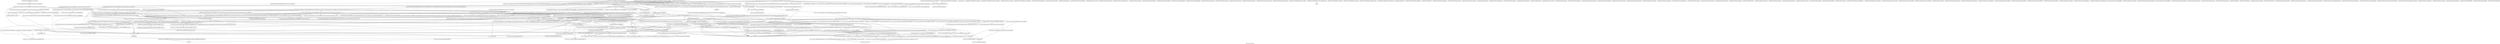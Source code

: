digraph "Call graph: fix_bond_history.ll" {
	label="Call graph: fix_bond_history.ll";

	Node0x558cbd2ff980 [shape=record,label="{_ZNSaIcED1Ev}"];
	Node0x558cbd30f270 [shape=record,label="{_ZN9LAMMPS_NS14FixBondHistoryC2EPNS_6LAMMPSEiPPc}"];
	Node0x558cbd30f270 -> Node0x558cbd32a610;
	Node0x558cbd30f270 -> Node0x558cbd317be0;
	Node0x558cbd30f270 -> Node0x558cbd3155c0;
	Node0x558cbd30f270 -> Node0x558cbd2a9820;
	Node0x558cbd30f270 -> Node0x558cbd3c2b30;
	Node0x558cbd30f270 -> Node0x558cbd3db710;
	Node0x558cbd30f270 -> Node0x558cbd37b140;
	Node0x558cbd30f270 -> Node0x558cbd2c98c0;
	Node0x558cbd30f270 -> Node0x558cbd2ff980;
	Node0x558cbd30f270 -> Node0x558cbd3dca30;
	Node0x558cbd30f270 -> Node0x558cbd2f5050;
	Node0x558cbd37b140 [shape=record,label="{_ZN9LAMMPS_NS5Error3allERKNSt7__cxx1112basic_stringIcSt11char_traitsIcESaIcEEEiS8_}"];
	Node0x558cbd3155c0 [shape=record,label="{_ZNSaIcEC1Ev}"];
	Node0x558cbd32a610 [shape=record,label="{_ZN9LAMMPS_NS3FixC2EPNS_6LAMMPSEiPPc}"];
	Node0x558cbd317be0 [shape=record,label="{_ZNSt3mapISt4pairIiiESt6vectorIdSaIdEESt4lessIS1_ESaIS0_IKS1_S4_EEEC2Ev}"];
	Node0x558cbd317be0 -> Node0x558cbd394650;
	Node0x558cbd2a9820 [shape=record,label="{_ZNSt7__cxx1112basic_stringIcSt11char_traitsIcESaIcEEC2IS3_EEPKcRKS3_}"];
	Node0x558cbd2a9820 -> Node0x558cbd29b050;
	Node0x558cbd2a9820 -> Node0x558cbd299090;
	Node0x558cbd2a9820 -> Node0x558cbd298040;
	Node0x558cbd2a9820 -> Node0x558cbd298540;
	Node0x558cbd2a9820 -> Node0x558cbd298bd0;
	Node0x558cbd296440 [shape=record,label="{__gxx_personality_v0}"];
	Node0x558cbd2c98c0 [shape=record,label="{_ZNSt7__cxx1112basic_stringIcSt11char_traitsIcESaIcEED1Ev}"];
	Node0x558cbd2f5050 [shape=record,label="{_ZN9LAMMPS_NS5utils8inumericEPKciS2_bPNS_6LAMMPSE}"];
	Node0x558cbd3dca30 [shape=record,label="{_ZN9LAMMPS_NS14FixBondHistory8allocateEv}"];
	Node0x558cbd3dca30 -> Node0x558cbd295cf0;
	Node0x558cbd3db710 [shape=record,label="{_ZNSt3mapISt4pairIiiESt6vectorIdSaIdEESt4lessIS1_ESaIS0_IKS1_S4_EEED2Ev}"];
	Node0x558cbd3db710 -> Node0x558cbd2960a0;
	Node0x558cbd3c2b30 [shape=record,label="{_ZN9LAMMPS_NS3FixD2Ev}"];
	Node0x558cbd297ae0 [shape=record,label="{_ZN9LAMMPS_NS14FixBondHistoryD2Ev}"];
	Node0x558cbd297ae0 -> Node0x558cbd3155c0;
	Node0x558cbd297ae0 -> Node0x558cbd2a9820;
	Node0x558cbd297ae0 -> Node0x558cbd2a7e30;
	Node0x558cbd297ae0 -> Node0x558cbd2c98c0;
	Node0x558cbd297ae0 -> Node0x558cbd2ff980;
	Node0x558cbd297ae0 -> Node0x558cbd2f9080;
	Node0x558cbd297ae0 -> Node0x558cbd2ee500;
	Node0x558cbd297ae0 -> Node0x558cbd2f5430;
	Node0x558cbd297ae0 -> Node0x558cbd3db710;
	Node0x558cbd297ae0 -> Node0x558cbd3c2b30;
	Node0x558cbd2bce70 [shape=record,label="{_ZN9LAMMPS_NS14FixBondHistory14get_atom_valueEiii}"];
	Node0x558cbd2bce70 -> Node0x558cbd3155c0;
	Node0x558cbd2bce70 -> Node0x558cbd2a9820;
	Node0x558cbd2bce70 -> Node0x558cbd2ff980;
	Node0x558cbd2bce70 -> Node0x558cbd2c98c0;
	Node0x558cbd2bce70 -> Node0x558cbd37b140;
	Node0x558cbd2a7e30 [shape=record,label="{_ZN9LAMMPS_NS6Modify10delete_fixERKNSt7__cxx1112basic_stringIcSt11char_traitsIcESaIcEEE}"];
	Node0x558cbd2ee500 [shape=record,label="{__clang_call_terminate}"];
	Node0x558cbd2ee500 -> Node0x558cbd377db0;
	Node0x558cbd2ee500 -> Node0x558cbd34dde0;
	Node0x558cbd377db0 [shape=record,label="{__cxa_begin_catch}"];
	Node0x558cbd34dde0 [shape=record,label="{_ZSt9terminatev}"];
	Node0x558cbd2f9080 [shape=record,label="{_ZdaPv}"];
	Node0x558cbd2f5430 [shape=record,label="{_ZN9LAMMPS_NS6Memory7destroyIdEEvRPPT_}"];
	Node0x558cbd2f5430 -> Node0x558cbd2987e0;
	Node0x558cbd29b1f0 [shape=record,label="{_ZN9LAMMPS_NS14FixBondHistoryD0Ev}"];
	Node0x558cbd29b1f0 -> Node0x558cbd293ab0;
	Node0x558cbd293ab0 [shape=record,label="{_ZdlPv}"];
	Node0x558cbd298a50 [shape=record,label="{_ZN9LAMMPS_NS14FixBondHistory7setmaskEv}"];
	Node0x558cbd29b160 [shape=record,label="{_ZN9LAMMPS_NS14FixBondHistory16post_constructorEv}"];
	Node0x558cbd29b160 -> Node0x558cbd3155c0;
	Node0x558cbd29b160 -> Node0x558cbd2a9820;
	Node0x558cbd29b160 -> Node0x558cbd2b24e0;
	Node0x558cbd29b160 -> Node0x558cbd2b4130;
	Node0x558cbd29b160 -> Node0x558cbd2c98c0;
	Node0x558cbd29b160 -> Node0x558cbd2ff980;
	Node0x558cbd29b160 -> Node0x558cbd2bcd50;
	Node0x558cbd29b160 -> Node0x558cbd2bb130;
	Node0x558cbd29b160 -> Node0x558cbd2ba8a0;
	Node0x558cbd29b160 -> Node0x558cbd2bd7e0;
	Node0x558cbd29b160 -> Node0x558cbd2b8940;
	Node0x558cbd29b160 -> Node0x558cbd2b7f20;
	Node0x558cbd29b160 -> Node0x558cbd2b6d00;
	Node0x558cbd29b160 -> Node0x558cbd298040;
	Node0x558cbd2ba8a0 [shape=record,label="{_ZN3fmt6v9_lmp7vformatB5cxx11ENS0_17basic_string_viewIcEENS0_17basic_format_argsINS0_20basic_format_contextINS0_8appenderEcEEEE}"];
	Node0x558cbd2b4130 [shape=record,label="{_ZN9LAMMPS_NS5utils6strdupERKNSt7__cxx1112basic_stringIcSt11char_traitsIcESaIcEEE}"];
	Node0x558cbd2b24e0 [shape=record,label="{_ZStplIcSt11char_traitsIcESaIcEENSt7__cxx1112basic_stringIT_T0_T1_EEPKS5_OS8_}"];
	Node0x558cbd2b24e0 -> Node0x558cbd2b4e30;
	Node0x558cbd2b24e0 -> Node0x558cbd2bfe60;
	Node0x558cbd2bd7e0 [shape=record,label="{_ZStplIcSt11char_traitsIcESaIcEENSt7__cxx1112basic_stringIT_T0_T1_EEOS8_PKS5_}"];
	Node0x558cbd2bd7e0 -> Node0x558cbd2c0650;
	Node0x558cbd2bd7e0 -> Node0x558cbd2bfe60;
	Node0x558cbd2bb130 [shape=record,label="{_ZN9LAMMPS_NS6Modify7add_fixERKNSt7__cxx1112basic_stringIcSt11char_traitsIcESaIcEEEi}"];
	Node0x558cbd2bcd50 [shape=record,label="{_ZN9LAMMPS_NS4Atom11find_customEPKcRiS3_}"];
	Node0x558cbd2b7e30 [shape=record,label="{_ZN9LAMMPS_NS14FixBondHistory17update_atom_valueEiiid}"];
	Node0x558cbd2b7e30 -> Node0x558cbd3155c0;
	Node0x558cbd2b7e30 -> Node0x558cbd2a9820;
	Node0x558cbd2b7e30 -> Node0x558cbd2ff980;
	Node0x558cbd2b7e30 -> Node0x558cbd2c98c0;
	Node0x558cbd2b7e30 -> Node0x558cbd37b140;
	Node0x558cbd4108a0 [shape=record,label="{_ZN9LAMMPS_NS14FixBondHistory18setup_pre_exchangeEv}"];
	Node0x558cbd33f890 [shape=record,label="{_ZN9LAMMPS_NS3Fix11copy_arraysEiii}"];
	Node0x558cbd410920 [shape=record,label="{_ZN9LAMMPS_NS14FixBondHistory12pre_exchangeEv}"];
	Node0x558cbd295cf0 [shape=record,label="{_ZN9LAMMPS_NS6Memory6createIdEEPPT_RS4_iiPKc}"];
	Node0x558cbd295cf0 -> Node0x558cbd2c5280;
	Node0x558cbd2c68e0 [shape=record,label="{_ZN9LAMMPS_NS14FixBondHistory19setup_post_neighborEv}"];
	Node0x558cbd2c68e0 -> Node0x558cbd33fcd0;
	Node0x558cbd33fcd0 [shape=record,label="{_ZN9LAMMPS_NS6Memory4growIdEEPPT_RS4_iiPKc}"];
	Node0x558cbd33fcd0 -> Node0x558cbd295cf0;
	Node0x558cbd33fcd0 -> Node0x558cbd2c92f0;
	Node0x558cbd2c9b10 [shape=record,label="{_ZN9LAMMPS_NS14FixBondHistory13post_neighborEv}"];
	Node0x558cbd2c9b10 -> Node0x558cbd33fcd0;
	Node0x558cbd33a4d0 [shape=record,label="{_ZN9LAMMPS_NS3Fix15fused_integrateEi}"];
	Node0x558cbd33b910 [shape=record,label="{_ZN9LAMMPS_NS3Fix11end_of_stepEv}"];
	Node0x558cbd33d300 [shape=record,label="{_ZN9LAMMPS_NS3Fix8post_runEv}"];
	Node0x558cbd33db30 [shape=record,label="{_ZN9LAMMPS_NS3Fix18write_restart_fileEPKc}"];
	Node0x558cbd33e950 [shape=record,label="{_ZN9LAMMPS_NS3Fix11grow_arraysEi}"];
	Node0x558cbd3971a0 [shape=record,label="{_ZNSt16allocator_traitsISaISt13_Rb_tree_nodeISt4pairIKS1_IiiESt6vectorIdSaIdEEEEEE10deallocateERS9_PS8_m}"];
	Node0x558cbd3971a0 -> Node0x558cbd39c020;
	Node0x558cbd3407d0 [shape=record,label="{_ZN9LAMMPS_NS3Fix13update_arraysEii}"];
	Node0x558cbd3429e0 [shape=record,label="{_ZN9LAMMPS_NS3Fix12set_moleculeEiiiPdS1_S1_}"];
	Node0x558cbd344060 [shape=record,label="{_ZN9LAMMPS_NS3Fix11clear_bonusEv}"];
	Node0x558cbd344fe0 [shape=record,label="{_ZN9LAMMPS_NS3Fix11pack_borderEiPiPd}"];
	Node0x558cbd345cb0 [shape=record,label="{_ZN9LAMMPS_NS3Fix13unpack_borderEiiPd}"];
	Node0x558cbd3470b0 [shape=record,label="{_ZN9LAMMPS_NS3Fix13pack_exchangeEiPd}"];
	Node0x558cbd348250 [shape=record,label="{_ZN9LAMMPS_NS3Fix15unpack_exchangeEiPd}"];
	Node0x558cbd348fd0 [shape=record,label="{_ZN9LAMMPS_NS3Fix12pack_restartEiPd}"];
	Node0x558cbd34b140 [shape=record,label="{_ZN9LAMMPS_NS3Fix14unpack_restartEii}"];
	Node0x558cbd34b250 [shape=record,label="{_ZN9LAMMPS_NS3Fix12size_restartEi}"];
	Node0x558cbd34be00 [shape=record,label="{_ZN9LAMMPS_NS3Fix15maxsize_restartEv}"];
	Node0x558cbd34d5d0 [shape=record,label="{_ZN9LAMMPS_NS3Fix21setup_pre_force_respaEii}"];
	Node0x558cbd34dd40 [shape=record,label="{_ZN9LAMMPS_NS3Fix23initial_integrate_respaEiii}"];
	Node0x558cbd2ca0a0 [shape=record,label="{_ZN9LAMMPS_NS14FixBondHistory12memory_usageEv}"];
	Node0x558cbd2cae80 [shape=record,label="{_ZN9LAMMPS_NS14FixBondHistory13write_restartEP8_IO_FILE}"];
	Node0x558cbd2cae80 -> Node0x558cbd2cefb0;
	Node0x558cbd2cefb0 [shape=record,label="{fwrite}"];
	Node0x558cbd2ce910 [shape=record,label="{_ZN9LAMMPS_NS14FixBondHistory7restartEPc}"];
	Node0x558cbd2cf180 [shape=record,label="{_ZN9LAMMPS_NS14FixBondHistory10set_arraysEi}"];
	Node0x558cbd2cfd90 [shape=record,label="{_ZN9LAMMPS_NS14FixBondHistory14delete_historyEii}"];
	Node0x558cbd2d07b0 [shape=record,label="{_ZN9LAMMPS_NS14FixBondHistory13shift_historyEiii}"];
	Node0x558cbd2d3780 [shape=record,label="{_ZN9LAMMPS_NS14FixBondHistory13cache_historyEii}"];
	Node0x558cbd2d3780 -> Node0x558cbd2d57e0;
	Node0x558cbd2d3780 -> Node0x558cbd2d9fe0;
	Node0x558cbd2d3780 -> Node0x558cbd2d8a20;
	Node0x558cbd2d3780 -> Node0x558cbd2dac00;
	Node0x558cbd2d3780 -> Node0x558cbd2db7d0;
	Node0x558cbd2d3780 -> Node0x558cbd2dbcc0;
	Node0x558cbd2d3780 -> Node0x558cbd2dd8e0;
	Node0x558cbd2d57e0 [shape=record,label="{_ZSt9make_pairIRiS0_ESt4pairINSt17__decay_and_stripIT_E6__typeENS2_IT0_E6__typeEEOS3_OS6_}"];
	Node0x558cbd2d57e0 -> Node0x558cbd410c30;
	Node0x558cbd2d9fe0 [shape=record,label="{_ZNSt6vectorIdSaIdEEC2Ev}"];
	Node0x558cbd2d9fe0 -> Node0x558cbd410cb0;
	Node0x558cbd2d8a20 [shape=record,label="{_ZNSt6vectorIdSaIdEE9push_backERKd}"];
	Node0x558cbd2d8a20 -> Node0x558cbd410d60;
	Node0x558cbd2d8a20 -> Node0x558cbd2ddff0;
	Node0x558cbd2d8a20 -> Node0x558cbd2de9b0;
	Node0x558cbd2db7d0 [shape=record,label="{_ZNSt3mapISt4pairIiiESt6vectorIdSaIdEESt4lessIS1_ESaIS0_IKS1_S4_EEE6insertIS0_IS1_S4_EEENSt9enable_ifIXsr16is_constructibleIS8_T_EE5valueES0_ISt17_Rb_tree_iteratorIS8_EbEE4typeEOSE_}"];
	Node0x558cbd2db7d0 -> Node0x558cbd2e4660;
	Node0x558cbd2dac00 [shape=record,label="{_ZSt9make_pairIRSt4pairIiiERSt6vectorIdSaIdEEES0_INSt17__decay_and_stripIT_E6__typeENS7_IT0_E6__typeEEOS8_OSB_}"];
	Node0x558cbd2dac00 -> Node0x558cbd2e7810;
	Node0x558cbd2dbcc0 [shape=record,label="{_ZNSt4pairIS_IiiESt6vectorIdSaIdEEED2Ev}"];
	Node0x558cbd2dbcc0 -> Node0x558cbd2dd8e0;
	Node0x558cbd2dd8e0 [shape=record,label="{_ZNSt6vectorIdSaIdEED2Ev}"];
	Node0x558cbd2dd8e0 -> Node0x558cbd2f5d20;
	Node0x558cbd2dd8e0 -> Node0x558cbd2f96a0;
	Node0x558cbd2dd8e0 -> Node0x558cbd33e680;
	Node0x558cbd2dd8e0 -> Node0x558cbd2ee500;
	Node0x558cbd2fba90 [shape=record,label="{_ZN9LAMMPS_NS14FixBondHistory11check_cacheEii}"];
	Node0x558cbd2fba90 -> Node0x558cbd2d57e0;
	Node0x558cbd2fba90 -> Node0x558cbd2d9fe0;
	Node0x558cbd2fba90 -> Node0x558cbd3296a0;
	Node0x558cbd2fba90 -> Node0x558cbd3033f0;
	Node0x558cbd2fba90 -> Node0x558cbd305090;
	Node0x558cbd2fba90 -> Node0x558cbd3064b0;
	Node0x558cbd2fba90 -> Node0x558cbd307350;
	Node0x558cbd2fba90 -> Node0x558cbd3083e0;
	Node0x558cbd2fba90 -> Node0x558cbd2dd8e0;
	Node0x558cbd3296a0 [shape=record,label="{_ZNSt3mapISt4pairIiiESt6vectorIdSaIdEESt4lessIS1_ESaIS0_IKS1_S4_EEE4findERS7_}"];
	Node0x558cbd3296a0 -> Node0x558cbd410390;
	Node0x558cbd305090 [shape=record,label="{_ZStneRKSt17_Rb_tree_iteratorISt4pairIKS0_IiiESt6vectorIdSaIdEEEES9_}"];
	Node0x558cbd3033f0 [shape=record,label="{_ZNSt3mapISt4pairIiiESt6vectorIdSaIdEESt4lessIS1_ESaIS0_IKS1_S4_EEE3endEv}"];
	Node0x558cbd3033f0 -> Node0x558cbd410410;
	Node0x558cbd3064b0 [shape=record,label="{_ZNKSt17_Rb_tree_iteratorISt4pairIKS0_IiiESt6vectorIdSaIdEEEEptEv}"];
	Node0x558cbd3064b0 -> Node0x558cbd4104c0;
	Node0x558cbd307350 [shape=record,label="{_ZNSt6vectorIdSaIdEEaSERKS1_}"];
	Node0x558cbd307350 -> Node0x558cbd308b70;
	Node0x558cbd307350 -> Node0x558cbd30a590;
	Node0x558cbd307350 -> Node0x558cbd30df00;
	Node0x558cbd307350 -> Node0x558cbd310400;
	Node0x558cbd307350 -> Node0x558cbd3114a0;
	Node0x558cbd307350 -> Node0x558cbd2f5d20;
	Node0x558cbd307350 -> Node0x558cbd2f96a0;
	Node0x558cbd307350 -> Node0x558cbd3118b0;
	Node0x558cbd307350 -> Node0x558cbd328790;
	Node0x558cbd307350 -> Node0x558cbd322b30;
	Node0x558cbd307350 -> Node0x558cbd320f10;
	Node0x558cbd307350 -> Node0x558cbd3157a0;
	Node0x558cbd307350 -> Node0x558cbd31b210;
	Node0x558cbd307350 -> Node0x558cbd2ddff0;
	Node0x558cbd3083e0 [shape=record,label="{_ZNSt6vectorIdSaIdEEixEm}"];
	Node0x558cbd3243d0 [shape=record,label="{_ZN9LAMMPS_NS14FixBondHistory11clear_cacheEv}"];
	Node0x558cbd3243d0 -> Node0x558cbd3249a0;
	Node0x558cbd3249a0 [shape=record,label="{_ZNSt3mapISt4pairIiiESt6vectorIdSaIdEESt4lessIS1_ESaIS0_IKS1_S4_EEE5clearEv}"];
	Node0x558cbd3249a0 -> Node0x558cbd325e20;
	Node0x558cbd328f20 [shape=record,label="{_ZN9LAMMPS_NS3Fix4initEv}"];
	Node0x558cbd32a7f0 [shape=record,label="{_ZN9LAMMPS_NS3Fix9init_listEiPNS_9NeighListE}"];
	Node0x558cbd32ade0 [shape=record,label="{_ZN9LAMMPS_NS3Fix5setupEi}"];
	Node0x558cbd32b280 [shape=record,label="{_ZN9LAMMPS_NS3Fix18setup_pre_neighborEv}"];
	Node0x558cbd330720 [shape=record,label="{_ZN9LAMMPS_NS3Fix15setup_pre_forceEi}"];
	Node0x558cbd331980 [shape=record,label="{_ZN9LAMMPS_NS3Fix17setup_pre_reverseEii}"];
	Node0x558cbd3323d0 [shape=record,label="{_ZN9LAMMPS_NS3Fix9min_setupEi}"];
	Node0x558cbd332bf0 [shape=record,label="{_ZN9LAMMPS_NS3Fix17initial_integrateEi}"];
	Node0x558cbd3348f0 [shape=record,label="{_ZN9LAMMPS_NS3Fix14post_integrateEv}"];
	Node0x558cbd336300 [shape=record,label="{_ZN9LAMMPS_NS3Fix12pre_neighborEv}"];
	Node0x558cbd3326b0 [shape=record,label="{_ZN9LAMMPS_NS3Fix9pre_forceEi}"];
	Node0x558cbd332b00 [shape=record,label="{_ZN9LAMMPS_NS3Fix11pre_reverseEii}"];
	Node0x558cbd3381b0 [shape=record,label="{_ZN9LAMMPS_NS3Fix10post_forceEi}"];
	Node0x558cbd339b80 [shape=record,label="{_ZN9LAMMPS_NS3Fix15final_integrateEv}"];
	Node0x558cbd3cc340 [shape=record,label="{_ZN9__gnu_cxxmiIPdSt6vectorIdSaIdEEEENS_17__normal_iteratorIT_T0_E15difference_typeERKS8_SB_}"];
	Node0x558cbd3cc340 -> Node0x558cbd411f90;
	Node0x558cbd3157a0 [shape=record,label="{_ZNSt6vectorIdSaIdEE5beginEv}"];
	Node0x558cbd3157a0 -> Node0x558cbd412320;
	Node0x558cbd412010 [shape=record,label="{_ZNSt6vectorIdSaIdEE11_S_relocateEPdS2_S2_RS0_}"];
	Node0x558cbd412010 -> Node0x558cbd412840;
	Node0x558cbd411f90 [shape=record,label="{_ZNK9__gnu_cxx17__normal_iteratorIPdSt6vectorIdSaIdEEE4baseEv}"];
	Node0x558cbd4123a0 [shape=record,label="{_ZNKSt6vectorIdSaIdEE8max_sizeEv}"];
	Node0x558cbd4123a0 -> Node0x558cbd3a2670;
	Node0x558cbd4123a0 -> Node0x558cbd412920;
	Node0x558cbd4124b0 [shape=record,label="{_ZSt20__throw_length_errorPKc}"];
	Node0x558cbd412530 [shape=record,label="{_ZSt3maxImERKT_S2_S2_}"];
	Node0x558cbd412920 [shape=record,label="{_ZNSt6vectorIdSaIdEE11_S_max_sizeERKS0_}"];
	Node0x558cbd412920 -> Node0x558cbd412a00;
	Node0x558cbd412920 -> Node0x558cbd412ab0;
	Node0x558cbd412920 -> Node0x558cbd2ee500;
	Node0x558cbd412a00 [shape=record,label="{_ZNSt16allocator_traitsISaIdEE8max_sizeERKS0_}"];
	Node0x558cbd412a00 -> Node0x558cbd413aa0;
	Node0x558cbd412ab0 [shape=record,label="{_ZSt3minImERKT_S2_S2_}"];
	Node0x558cbd412320 [shape=record,label="{_ZN9__gnu_cxx17__normal_iteratorIPdSt6vectorIdSaIdEEEC2ERKS1_}"];
	Node0x558cbd412840 [shape=record,label="{_ZNSt6vectorIdSaIdEE14_S_do_relocateEPdS2_S2_RS0_St17integral_constantIbLb1EE}"];
	Node0x558cbd412840 -> Node0x558cbd412b90;
	Node0x558cbd412b90 [shape=record,label="{_ZSt12__relocate_aIPdS0_SaIdEET0_T_S3_S2_RT1_}"];
	Node0x558cbd412b90 -> Node0x558cbd414250;
	Node0x558cbd412b90 -> Node0x558cbd3c6db0;
	Node0x558cbd3c6db0 [shape=record,label="{_ZSt14__relocate_a_1IddENSt9enable_ifIXsr3std24__is_bitwise_relocatableIT_EE5valueEPS1_E4typeES2_S2_S2_RSaIT0_E}"];
	Node0x558cbd3c6db0 -> Node0x558cbd414680;
	Node0x558cbd2e4660 [shape=record,label="{_ZNSt8_Rb_treeISt4pairIiiES0_IKS1_St6vectorIdSaIdEEESt10_Select1stIS6_ESt4lessIS1_ESaIS6_EE17_M_emplace_uniqueIJS0_IS1_S5_EEEES0_ISt17_Rb_tree_iteratorIS6_EbEDpOT_}"];
	Node0x558cbd2e4660 -> Node0x558cbd3c74f0;
	Node0x558cbd2e4660 -> Node0x558cbd3c77b0;
	Node0x558cbd2e4660 -> Node0x558cbd3c7db0;
	Node0x558cbd2e4660 -> Node0x558cbd4149b0;
	Node0x558cbd2e4660 -> Node0x558cbd414a30;
	Node0x558cbd2e4660 -> Node0x558cbd377db0;
	Node0x558cbd2e4660 -> Node0x558cbd393170;
	Node0x558cbd2e4660 -> Node0x558cbd411910;
	Node0x558cbd2e4660 -> Node0x558cbd2ee500;
	Node0x558cbd2e4660 -> Node0x558cbd414d40;
	Node0x558cbd2e4660 -> Node0x558cbd414dc0;
	Node0x558cbd2e4660 -> Node0x558cbd411990;
	Node0x558cbd3c77b0 [shape=record,label="{_ZNSt8_Rb_treeISt4pairIiiES0_IKS1_St6vectorIdSaIdEEESt10_Select1stIS6_ESt4lessIS1_ESaIS6_EE6_S_keyEPKSt13_Rb_tree_nodeIS6_E}"];
	Node0x558cbd3c77b0 -> Node0x558cbd415630;
	Node0x558cbd3c77b0 -> Node0x558cbd4156b0;
	Node0x558cbd3c7db0 [shape=record,label="{_ZNSt8_Rb_treeISt4pairIiiES0_IKS1_St6vectorIdSaIdEEESt10_Select1stIS6_ESt4lessIS1_ESaIS6_EE24_M_get_insert_unique_posERS2_}"];
	Node0x558cbd3c7db0 -> Node0x558cbd38f870;
	Node0x558cbd3c7db0 -> Node0x558cbd414f40;
	Node0x558cbd3c7db0 -> Node0x558cbd3c77b0;
	Node0x558cbd3c7db0 -> Node0x558cbd415020;
	Node0x558cbd3c7db0 -> Node0x558cbd3929d0;
	Node0x558cbd3c7db0 -> Node0x558cbd3925b0;
	Node0x558cbd3c7db0 -> Node0x558cbd414d40;
	Node0x558cbd3c7db0 -> Node0x558cbd4150a0;
	Node0x558cbd3c7db0 -> Node0x558cbd415120;
	Node0x558cbd3c7db0 -> Node0x558cbd415430;
	Node0x558cbd3c7db0 -> Node0x558cbd4154b0;
	Node0x558cbd3c7db0 -> Node0x558cbd415530;
	Node0x558cbd3c7db0 -> Node0x558cbd4155b0;
	Node0x558cbd34e530 [shape=record,label="{_ZN9LAMMPS_NS3Fix20post_integrate_respaEii}"];
	Node0x558cbd34fc30 [shape=record,label="{_ZN9LAMMPS_NS3Fix15pre_force_respaEiii}"];
	Node0x558cbd350a00 [shape=record,label="{_ZN9LAMMPS_NS3Fix16post_force_respaEiii}"];
	Node0x558cbd3512f0 [shape=record,label="{_ZN9LAMMPS_NS3Fix21final_integrate_respaEii}"];
	Node0x558cbd351650 [shape=record,label="{_ZN9LAMMPS_NS3Fix16min_pre_exchangeEv}"];
	Node0x558cbd351e40 [shape=record,label="{_ZN9LAMMPS_NS3Fix16min_pre_neighborEv}"];
	Node0x558cbd3530f0 [shape=record,label="{_ZN9LAMMPS_NS3Fix17min_post_neighborEv}"];
	Node0x558cbd354980 [shape=record,label="{_ZN9LAMMPS_NS3Fix13min_pre_forceEi}"];
	Node0x558cbd3c8d70 [shape=record,label="{_ZN9LAMMPS_NS3Fix15min_pre_reverseEii}"];
	Node0x558cbd355ba0 [shape=record,label="{_ZN9LAMMPS_NS3Fix14min_post_forceEi}"];
	Node0x558cbd3567b0 [shape=record,label="{_ZN9LAMMPS_NS3Fix10min_energyEPd}"];
	Node0x558cbd356ea0 [shape=record,label="{_ZN9LAMMPS_NS3Fix9min_storeEv}"];
	Node0x558cbd357500 [shape=record,label="{_ZN9LAMMPS_NS3Fix14min_clearstoreEv}"];
	Node0x558cbd357c10 [shape=record,label="{_ZN9LAMMPS_NS3Fix13min_pushstoreEv}"];
	Node0x558cbd3597f0 [shape=record,label="{_ZN9LAMMPS_NS3Fix12min_popstoreEv}"];
	Node0x558cbd35b050 [shape=record,label="{_ZN9LAMMPS_NS3Fix13min_reset_refEv}"];
	Node0x558cbd35bd20 [shape=record,label="{_ZN9LAMMPS_NS3Fix8min_stepEdPd}"];
	Node0x558cbd35e010 [shape=record,label="{_ZN9LAMMPS_NS3Fix9max_alphaEPd}"];
	Node0x558cbd35f6a0 [shape=record,label="{_ZN9LAMMPS_NS3Fix7min_dofEv}"];
	Node0x558cbd3606f0 [shape=record,label="{_ZN9LAMMPS_NS3Fix17pack_forward_commEiPiPdiS1_}"];
	Node0x558cbd361ce0 [shape=record,label="{_ZN9LAMMPS_NS3Fix19unpack_forward_commEiiPd}"];
	Node0x558cbd363550 [shape=record,label="{_ZN9LAMMPS_NS3Fix22pack_reverse_comm_sizeEii}"];
	Node0x558cbd364930 [shape=record,label="{_ZN9LAMMPS_NS3Fix17pack_reverse_commEiiPd}"];
	Node0x558cbd365ca0 [shape=record,label="{_ZN9LAMMPS_NS3Fix19unpack_reverse_commEiPiPd}"];
	Node0x558cbd366a90 [shape=record,label="{_ZN9LAMMPS_NS3Fix10reset_gridEv}"];
	Node0x558cbd367b60 [shape=record,label="{_ZN9LAMMPS_NS3Fix17pack_forward_gridEiPviPi}"];
	Node0x558cbd3689c0 [shape=record,label="{_ZN9LAMMPS_NS3Fix19unpack_forward_gridEiPviPi}"];
	Node0x558cbd369840 [shape=record,label="{_ZN9LAMMPS_NS3Fix17pack_reverse_gridEiPviPi}"];
	Node0x558cbd36a510 [shape=record,label="{_ZN9LAMMPS_NS3Fix19unpack_reverse_gridEiPviPi}"];
	Node0x558cbd36b490 [shape=record,label="{_ZN9LAMMPS_NS3Fix15pack_remap_gridEiPviPi}"];
	Node0x558cbd36c4d0 [shape=record,label="{_ZN9LAMMPS_NS3Fix17unpack_remap_gridEiPviPi}"];
	Node0x558cbd36d270 [shape=record,label="{_ZN9LAMMPS_NS3Fix16unpack_read_gridEiPc}"];
	Node0x558cbd2ae560 [shape=record,label="{_ZN9LAMMPS_NS3Fix15pack_write_gridEiPv}"];
	Node0x558cbd370110 [shape=record,label="{_ZN9LAMMPS_NS3Fix17unpack_write_gridEiPvPi}"];
	Node0x558cbd370f10 [shape=record,label="{_ZN9LAMMPS_NS3Fix16get_grid_by_nameERKNSt7__cxx1112basic_stringIcSt11char_traitsIcESaIcEEERi}"];
	Node0x558cbd3722f0 [shape=record,label="{_ZN9LAMMPS_NS3Fix17get_grid_by_indexEi}"];
	Node0x558cbd3728b0 [shape=record,label="{_ZN9LAMMPS_NS3Fix20get_griddata_by_nameEiRKNSt7__cxx1112basic_stringIcSt11char_traitsIcESaIcEEERi}"];
	Node0x558cbd380bf0 [shape=record,label="{_ZN9LAMMPS_NS3Fix21get_griddata_by_indexEi}"];
	Node0x558cbd376830 [shape=record,label="{_ZN9LAMMPS_NS3Fix14compute_scalarEv}"];
	Node0x558cbd376380 [shape=record,label="{_ZN9LAMMPS_NS3Fix14compute_vectorEi}"];
	Node0x558cbd37b050 [shape=record,label="{_ZN9LAMMPS_NS3Fix13compute_arrayEii}"];
	Node0x558cbd3775f0 [shape=record,label="{_ZN9LAMMPS_NS3Fix3dofEi}"];
	Node0x558cbd377b90 [shape=record,label="{_ZN9LAMMPS_NS3Fix6deformEi}"];
	Node0x558cbd37a7a0 [shape=record,label="{_ZN9LAMMPS_NS3Fix12reset_targetEd}"];
	Node0x558cbd37b760 [shape=record,label="{_ZN9LAMMPS_NS3Fix8reset_dtEv}"];
	Node0x558cbd37b4e0 [shape=record,label="{_ZN9LAMMPS_NS3Fix16read_data_headerEPc}"];
	Node0x558cbd37bdd0 [shape=record,label="{_ZN9LAMMPS_NS3Fix17read_data_sectionEPciS1_i}"];
	Node0x558cbd37c430 [shape=record,label="{_ZN9LAMMPS_NS3Fix20read_data_skip_linesEPc}"];
	Node0x558cbd338780 [shape=record,label="{_ZN9LAMMPS_NS3Fix17write_data_headerEP8_IO_FILEi}"];
	Node0x558cbd37db80 [shape=record,label="{_ZN9LAMMPS_NS3Fix23write_data_section_sizeEiRiS1_}"];
	Node0x558cbd37e9b0 [shape=record,label="{_ZN9LAMMPS_NS3Fix23write_data_section_packEiPPd}"];
	Node0x558cbd380e60 [shape=record,label="{_ZN9LAMMPS_NS3Fix26write_data_section_keywordEiP8_IO_FILE}"];
	Node0x558cbd3816a0 [shape=record,label="{_ZN9LAMMPS_NS3Fix18write_data_sectionEiP8_IO_FILEiPPdi}"];
	Node0x558cbd3835c0 [shape=record,label="{_ZN9LAMMPS_NS3Fix13zero_momentumEv}"];
	Node0x558cbd3844b0 [shape=record,label="{_ZN9LAMMPS_NS3Fix13zero_rotationEv}"];
	Node0x558cbd385690 [shape=record,label="{_ZN9LAMMPS_NS3Fix15rebuild_specialEv}"];
	Node0x558cbd3872a0 [shape=record,label="{_ZN9LAMMPS_NS3Fix5imageERPiRPPd}"];
	Node0x558cbd387c10 [shape=record,label="{_ZN9LAMMPS_NS3Fix12modify_paramEiPPc}"];
	Node0x558cbd388290 [shape=record,label="{_ZN9LAMMPS_NS3Fix7extractEPKcRi}"];
	Node0x558cbd394650 [shape=record,label="{_ZNSt8_Rb_treeISt4pairIiiES0_IKS1_St6vectorIdSaIdEEESt10_Select1stIS6_ESt4lessIS1_ESaIS6_EEC2Ev}"];
	Node0x558cbd394650 -> Node0x558cbd3886f0;
	Node0x558cbd3886f0 [shape=record,label="{_ZNSt8_Rb_treeISt4pairIiiES0_IKS1_St6vectorIdSaIdEEESt10_Select1stIS6_ESt4lessIS1_ESaIS6_EE13_Rb_tree_implISA_Lb1EEC2Ev}"];
	Node0x558cbd3886f0 -> Node0x558cbd3890e0;
	Node0x558cbd3886f0 -> Node0x558cbd38a5e0;
	Node0x558cbd3886f0 -> Node0x558cbd38c3e0;
	Node0x558cbd3890e0 [shape=record,label="{_ZNSaISt13_Rb_tree_nodeISt4pairIKS0_IiiESt6vectorIdSaIdEEEEEC2Ev}"];
	Node0x558cbd3890e0 -> Node0x558cbd38ce00;
	Node0x558cbd38a5e0 [shape=record,label="{_ZNSt20_Rb_tree_key_compareISt4lessISt4pairIiiEEEC2Ev}"];
	Node0x558cbd38c3e0 [shape=record,label="{_ZNSt15_Rb_tree_headerC2Ev}"];
	Node0x558cbd38c3e0 -> Node0x558cbd38d830;
	Node0x558cbd38c3e0 -> Node0x558cbd2ee500;
	Node0x558cbd38ce00 [shape=record,label="{_ZN9__gnu_cxx13new_allocatorISt13_Rb_tree_nodeISt4pairIKS2_IiiESt6vectorIdSaIdEEEEEC2Ev}"];
	Node0x558cbd38d830 [shape=record,label="{_ZNSt15_Rb_tree_header8_M_resetEv}"];
	Node0x558cbd2960a0 [shape=record,label="{_ZNSt8_Rb_treeISt4pairIiiES0_IKS1_St6vectorIdSaIdEEESt10_Select1stIS6_ESt4lessIS1_ESaIS6_EED2Ev}"];
	Node0x558cbd2960a0 -> Node0x558cbd38f870;
	Node0x558cbd2960a0 -> Node0x558cbd38f1f0;
	Node0x558cbd2960a0 -> Node0x558cbd38fef0;
	Node0x558cbd2960a0 -> Node0x558cbd2ee500;
	Node0x558cbd38f1f0 [shape=record,label="{_ZNSt8_Rb_treeISt4pairIiiES0_IKS1_St6vectorIdSaIdEEESt10_Select1stIS6_ESt4lessIS1_ESaIS6_EE8_M_eraseEPSt13_Rb_tree_nodeIS6_E}"];
	Node0x558cbd38f1f0 -> Node0x558cbd3925b0;
	Node0x558cbd38f1f0 -> Node0x558cbd38f1f0;
	Node0x558cbd38f1f0 -> Node0x558cbd3929d0;
	Node0x558cbd38f1f0 -> Node0x558cbd393170;
	Node0x558cbd3925b0 [shape=record,label="{_ZNSt8_Rb_treeISt4pairIiiES0_IKS1_St6vectorIdSaIdEEESt10_Select1stIS6_ESt4lessIS1_ESaIS6_EE8_S_rightEPSt18_Rb_tree_node_base}"];
	Node0x558cbd3929d0 [shape=record,label="{_ZNSt8_Rb_treeISt4pairIiiES0_IKS1_St6vectorIdSaIdEEESt10_Select1stIS6_ESt4lessIS1_ESaIS6_EE7_S_leftEPSt18_Rb_tree_node_base}"];
	Node0x558cbd393170 [shape=record,label="{_ZNSt8_Rb_treeISt4pairIiiES0_IKS1_St6vectorIdSaIdEEESt10_Select1stIS6_ESt4lessIS1_ESaIS6_EE12_M_drop_nodeEPSt13_Rb_tree_nodeIS6_E}"];
	Node0x558cbd393170 -> Node0x558cbd394150;
	Node0x558cbd393170 -> Node0x558cbd394a30;
	Node0x558cbd38f870 [shape=record,label="{_ZNSt8_Rb_treeISt4pairIiiES0_IKS1_St6vectorIdSaIdEEESt10_Select1stIS6_ESt4lessIS1_ESaIS6_EE8_M_beginEv}"];
	Node0x558cbd38fef0 [shape=record,label="{_ZNSt8_Rb_treeISt4pairIiiES0_IKS1_St6vectorIdSaIdEEESt10_Select1stIS6_ESt4lessIS1_ESaIS6_EE13_Rb_tree_implISA_Lb1EED2Ev}"];
	Node0x558cbd38fef0 -> Node0x558cbd393a00;
	Node0x558cbd394150 [shape=record,label="{_ZNSt8_Rb_treeISt4pairIiiES0_IKS1_St6vectorIdSaIdEEESt10_Select1stIS6_ESt4lessIS1_ESaIS6_EE15_M_destroy_nodeEPSt13_Rb_tree_nodeIS6_E}"];
	Node0x558cbd394150 -> Node0x558cbd395090;
	Node0x558cbd394150 -> Node0x558cbd4104c0;
	Node0x558cbd394150 -> Node0x558cbd396780;
	Node0x558cbd394150 -> Node0x558cbd2ee500;
	Node0x558cbd394a30 [shape=record,label="{_ZNSt8_Rb_treeISt4pairIiiES0_IKS1_St6vectorIdSaIdEEESt10_Select1stIS6_ESt4lessIS1_ESaIS6_EE11_M_put_nodeEPSt13_Rb_tree_nodeIS6_E}"];
	Node0x558cbd394a30 -> Node0x558cbd395090;
	Node0x558cbd394a30 -> Node0x558cbd3971a0;
	Node0x558cbd394a30 -> Node0x558cbd2ee500;
	Node0x558cbd396780 [shape=record,label="{_ZNSt16allocator_traitsISaISt13_Rb_tree_nodeISt4pairIKS1_IiiESt6vectorIdSaIdEEEEEE7destroyIS7_EEvRS9_PT_}"];
	Node0x558cbd396780 -> Node0x558cbd397f50;
	Node0x558cbd395090 [shape=record,label="{_ZNSt8_Rb_treeISt4pairIiiES0_IKS1_St6vectorIdSaIdEEESt10_Select1stIS6_ESt4lessIS1_ESaIS6_EE21_M_get_Node_allocatorEv}"];
	Node0x558cbd4104c0 [shape=record,label="{_ZNSt13_Rb_tree_nodeISt4pairIKS0_IiiESt6vectorIdSaIdEEEE9_M_valptrEv}"];
	Node0x558cbd4104c0 -> Node0x558cbd398720;
	Node0x558cbd397f50 [shape=record,label="{_ZN9__gnu_cxx13new_allocatorISt13_Rb_tree_nodeISt4pairIKS2_IiiESt6vectorIdSaIdEEEEE7destroyIS8_EEvPT_}"];
	Node0x558cbd397f50 -> Node0x558cbd399fc0;
	Node0x558cbd399fc0 [shape=record,label="{_ZNSt4pairIKS_IiiESt6vectorIdSaIdEEED2Ev}"];
	Node0x558cbd399fc0 -> Node0x558cbd2dd8e0;
	Node0x558cbd398720 [shape=record,label="{_ZN9__gnu_cxx16__aligned_membufISt4pairIKS1_IiiESt6vectorIdSaIdEEEE6_M_ptrEv}"];
	Node0x558cbd398720 -> Node0x558cbd39b5f0;
	Node0x558cbd39b5f0 [shape=record,label="{_ZN9__gnu_cxx16__aligned_membufISt4pairIKS1_IiiESt6vectorIdSaIdEEEE7_M_addrEv}"];
	Node0x558cbd39c020 [shape=record,label="{_ZN9__gnu_cxx13new_allocatorISt13_Rb_tree_nodeISt4pairIKS2_IiiESt6vectorIdSaIdEEEEE10deallocateEPS9_m}"];
	Node0x558cbd39c020 -> Node0x558cbd293ab0;
	Node0x558cbd393a00 [shape=record,label="{_ZNSaISt13_Rb_tree_nodeISt4pairIKS0_IiiESt6vectorIdSaIdEEEEED2Ev}"];
	Node0x558cbd393a00 -> Node0x558cbd39d720;
	Node0x558cbd39d720 [shape=record,label="{_ZN9__gnu_cxx13new_allocatorISt13_Rb_tree_nodeISt4pairIKS2_IiiESt6vectorIdSaIdEEEEED2Ev}"];
	Node0x558cbd410c30 [shape=record,label="{_ZNSt4pairIiiEC2IRiS2_TnNSt9enable_ifIXaaclsr5_PCCPE22_MoveConstructiblePairIT_T0_EEclsr5_PCCPE30_ImplicitlyMoveConvertiblePairIS4_S5_EEEbE4typeELb1EEEOS4_OS5_}"];
	Node0x558cbd410cb0 [shape=record,label="{_ZNSt12_Vector_baseIdSaIdEEC2Ev}"];
	Node0x558cbd410cb0 -> Node0x558cbd39e5f0;
	Node0x558cbd39e5f0 [shape=record,label="{_ZNSt12_Vector_baseIdSaIdEE12_Vector_implC2Ev}"];
	Node0x558cbd39e5f0 -> Node0x558cbd39f300;
	Node0x558cbd39e5f0 -> Node0x558cbd39fb50;
	Node0x558cbd39f300 [shape=record,label="{_ZNSaIdEC2Ev}"];
	Node0x558cbd39f300 -> Node0x558cbd3a0630;
	Node0x558cbd39fb50 [shape=record,label="{_ZNSt12_Vector_baseIdSaIdEE17_Vector_impl_dataC2Ev}"];
	Node0x558cbd3a0630 [shape=record,label="{_ZN9__gnu_cxx13new_allocatorIdEC2Ev}"];
	Node0x558cbd2e7810 [shape=record,label="{_ZNSt4pairIS_IiiESt6vectorIdSaIdEEEC2IRS0_RS3_TnNSt9enable_ifIXaaclsr5_PCCPE22_MoveConstructiblePairIT_T0_EEclsr5_PCCPE30_ImplicitlyMoveConvertiblePairIS9_SA_EEEbE4typeELb1EEEOS9_OSA_}"];
	Node0x558cbd2e7810 -> Node0x558cbd2b7f20;
	Node0x558cbd2e7810 -> Node0x558cbd3a1f60;
	Node0x558cbd2b7f20 [shape=record,label="{llvm.memcpy.p0.p0.i64}"];
	Node0x558cbd3a1f60 [shape=record,label="{_ZNSt6vectorIdSaIdEEC2ERKS1_}"];
	Node0x558cbd3a1f60 -> Node0x558cbd308b70;
	Node0x558cbd3a1f60 -> Node0x558cbd3a2670;
	Node0x558cbd3a1f60 -> Node0x558cbd3a39b0;
	Node0x558cbd3a1f60 -> Node0x558cbd3a3e70;
	Node0x558cbd3a1f60 -> Node0x558cbd390020;
	Node0x558cbd3a1f60 -> Node0x558cbd30df00;
	Node0x558cbd3a1f60 -> Node0x558cbd310400;
	Node0x558cbd3a1f60 -> Node0x558cbd2f5d20;
	Node0x558cbd3a1f60 -> Node0x558cbd3a5b20;
	Node0x558cbd3a1f60 -> Node0x558cbd33e680;
	Node0x558cbd308b70 [shape=record,label="{_ZNKSt6vectorIdSaIdEE4sizeEv}"];
	Node0x558cbd3a39b0 [shape=record,label="{_ZN9__gnu_cxx14__alloc_traitsISaIdEdE17_S_select_on_copyERKS1_}"];
	Node0x558cbd3a39b0 -> Node0x558cbd3a6c30;
	Node0x558cbd3a2670 [shape=record,label="{_ZNKSt12_Vector_baseIdSaIdEE19_M_get_Tp_allocatorEv}"];
	Node0x558cbd3a3e70 [shape=record,label="{_ZNSt12_Vector_baseIdSaIdEEC2EmRKS0_}"];
	Node0x558cbd3a3e70 -> Node0x558cbd2bf310;
	Node0x558cbd3a3e70 -> Node0x558cbd3a8810;
	Node0x558cbd3a3e70 -> Node0x558cbd3a8ad0;
	Node0x558cbd390020 [shape=record,label="{_ZNSaIdED2Ev}"];
	Node0x558cbd390020 -> Node0x558cbd3a9eb0;
	Node0x558cbd3a5b20 [shape=record,label="{_ZSt22__uninitialized_copy_aIN9__gnu_cxx17__normal_iteratorIPKdSt6vectorIdSaIdEEEEPddET0_T_SA_S9_RSaIT1_E}"];
	Node0x558cbd3a5b20 -> Node0x558cbd2b7f20;
	Node0x558cbd3a5b20 -> Node0x558cbd3ab510;
	Node0x558cbd30df00 [shape=record,label="{_ZNKSt6vectorIdSaIdEE5beginEv}"];
	Node0x558cbd30df00 -> Node0x558cbd4135a0;
	Node0x558cbd310400 [shape=record,label="{_ZNKSt6vectorIdSaIdEE3endEv}"];
	Node0x558cbd310400 -> Node0x558cbd4135a0;
	Node0x558cbd2f5d20 [shape=record,label="{_ZNSt12_Vector_baseIdSaIdEE19_M_get_Tp_allocatorEv}"];
	Node0x558cbd33e680 [shape=record,label="{_ZNSt12_Vector_baseIdSaIdEED2Ev}"];
	Node0x558cbd33e680 -> Node0x558cbd3118b0;
	Node0x558cbd33e680 -> Node0x558cbd3a8ad0;
	Node0x558cbd33e680 -> Node0x558cbd2ee500;
	Node0x558cbd3a6c30 [shape=record,label="{_ZNSt16allocator_traitsISaIdEE37select_on_container_copy_constructionERKS0_}"];
	Node0x558cbd3a6c30 -> Node0x558cbd413730;
	Node0x558cbd413730 [shape=record,label="{_ZNSaIdEC2ERKS_}"];
	Node0x558cbd413730 -> Node0x558cbd4137b0;
	Node0x558cbd4137b0 [shape=record,label="{_ZN9__gnu_cxx13new_allocatorIdEC2ERKS1_}"];
	Node0x558cbd2bf310 [shape=record,label="{_ZNSt12_Vector_baseIdSaIdEE12_Vector_implC2ERKS0_}"];
	Node0x558cbd2bf310 -> Node0x558cbd413730;
	Node0x558cbd2bf310 -> Node0x558cbd39fb50;
	Node0x558cbd3a8810 [shape=record,label="{_ZNSt12_Vector_baseIdSaIdEE17_M_create_storageEm}"];
	Node0x558cbd3a8810 -> Node0x558cbd413890;
	Node0x558cbd3a8ad0 [shape=record,label="{_ZNSt12_Vector_baseIdSaIdEE12_Vector_implD2Ev}"];
	Node0x558cbd3a8ad0 -> Node0x558cbd390020;
	Node0x558cbd413890 [shape=record,label="{_ZNSt12_Vector_baseIdSaIdEE11_M_allocateEm}"];
	Node0x558cbd413890 -> Node0x558cbd413940;
	Node0x558cbd413940 [shape=record,label="{_ZNSt16allocator_traitsISaIdEE8allocateERS0_m}"];
	Node0x558cbd413940 -> Node0x558cbd4139f0;
	Node0x558cbd4139f0 [shape=record,label="{_ZN9__gnu_cxx13new_allocatorIdE8allocateEmPKv}"];
	Node0x558cbd4139f0 -> Node0x558cbd413aa0;
	Node0x558cbd4139f0 -> Node0x558cbd413b50;
	Node0x558cbd4139f0 -> Node0x558cbd413c30;
	Node0x558cbd413aa0 [shape=record,label="{_ZNK9__gnu_cxx13new_allocatorIdE8max_sizeEv}"];
	Node0x558cbd413b50 [shape=record,label="{_ZSt17__throw_bad_allocv}"];
	Node0x558cbd413c30 [shape=record,label="{_Znwm}"];
	Node0x558cbd3a9eb0 [shape=record,label="{_ZN9__gnu_cxx13new_allocatorIdED2Ev}"];
	Node0x558cbd3ab510 [shape=record,label="{_ZSt18uninitialized_copyIN9__gnu_cxx17__normal_iteratorIPKdSt6vectorIdSaIdEEEEPdET0_T_SA_S9_}"];
	Node0x558cbd3ab510 -> Node0x558cbd2b7f20;
	Node0x558cbd3ab510 -> Node0x558cbd413dc0;
	Node0x558cbd413dc0 [shape=record,label="{_ZNSt20__uninitialized_copyILb1EE13__uninit_copyIN9__gnu_cxx17__normal_iteratorIPKdSt6vectorIdSaIdEEEEPdEET0_T_SC_SB_}"];
	Node0x558cbd413dc0 -> Node0x558cbd2b7f20;
	Node0x558cbd413dc0 -> Node0x558cbd413ef0;
	Node0x558cbd413ef0 [shape=record,label="{_ZSt4copyIN9__gnu_cxx17__normal_iteratorIPKdSt6vectorIdSaIdEEEEPdET0_T_SA_S9_}"];
	Node0x558cbd413ef0 -> Node0x558cbd2b7f20;
	Node0x558cbd413ef0 -> Node0x558cbd414020;
	Node0x558cbd413ef0 -> Node0x558cbd414150;
	Node0x558cbd414150 [shape=record,label="{_ZSt14__copy_move_a2ILb0EN9__gnu_cxx17__normal_iteratorIPKdSt6vectorIdSaIdEEEEPdET1_T0_SA_S9_}"];
	Node0x558cbd414150 -> Node0x558cbd2b7f20;
	Node0x558cbd414150 -> Node0x558cbd4141d0;
	Node0x558cbd414150 -> Node0x558cbd4144a0;
	Node0x558cbd414150 -> Node0x558cbd414420;
	Node0x558cbd414150 -> Node0x558cbd414250;
	Node0x558cbd414020 [shape=record,label="{_ZSt12__miter_baseIN9__gnu_cxx17__normal_iteratorIPKdSt6vectorIdSaIdEEEEET_S8_}"];
	Node0x558cbd414020 -> Node0x558cbd2b7f20;
	Node0x558cbd4144a0 [shape=record,label="{_ZSt12__niter_wrapIPdET_RKS1_S1_}"];
	Node0x558cbd414420 [shape=record,label="{_ZSt13__copy_move_aILb0EPKdPdET1_T0_S4_S3_}"];
	Node0x558cbd414420 -> Node0x558cbd414520;
	Node0x558cbd4141d0 [shape=record,label="{_ZSt12__niter_baseIPKdSt6vectorIdSaIdEEET_N9__gnu_cxx17__normal_iteratorIS5_T0_EE}"];
	Node0x558cbd4141d0 -> Node0x558cbd4145d0;
	Node0x558cbd414250 [shape=record,label="{_ZSt12__niter_baseIPdET_S1_}"];
	Node0x558cbd414520 [shape=record,label="{_ZNSt11__copy_moveILb0ELb1ESt26random_access_iterator_tagE8__copy_mIdEEPT_PKS3_S6_S4_}"];
	Node0x558cbd414520 -> Node0x558cbd414680;
	Node0x558cbd414680 [shape=record,label="{llvm.memmove.p0.p0.i64}"];
	Node0x558cbd4145d0 [shape=record,label="{_ZNK9__gnu_cxx17__normal_iteratorIPKdSt6vectorIdSaIdEEE4baseEv}"];
	Node0x558cbd4135a0 [shape=record,label="{_ZN9__gnu_cxx17__normal_iteratorIPKdSt6vectorIdSaIdEEEC2ERKS2_}"];
	Node0x558cbd3118b0 [shape=record,label="{_ZNSt12_Vector_baseIdSaIdEE13_M_deallocateEPdm}"];
	Node0x558cbd3118b0 -> Node0x558cbd414730;
	Node0x558cbd414730 [shape=record,label="{_ZNSt16allocator_traitsISaIdEE10deallocateERS0_Pdm}"];
	Node0x558cbd414730 -> Node0x558cbd4147e0;
	Node0x558cbd4147e0 [shape=record,label="{_ZN9__gnu_cxx13new_allocatorIdE10deallocateEPdm}"];
	Node0x558cbd4147e0 -> Node0x558cbd293ab0;
	Node0x558cbd2b4e30 [shape=record,label="{_ZNSt7__cxx1112basic_stringIcSt11char_traitsIcESaIcEE6insertEmPKc}"];
	Node0x558cbd2bfe60 [shape=record,label="{_ZNSt7__cxx1112basic_stringIcSt11char_traitsIcESaIcEEC1EOS4_}"];
	Node0x558cbd29b050 [shape=record,label="{_ZNSt7__cxx1112basic_stringIcSt11char_traitsIcESaIcEE13_M_local_dataEv}"];
	Node0x558cbd299090 [shape=record,label="{_ZNSt7__cxx1112basic_stringIcSt11char_traitsIcESaIcEE12_Alloc_hiderC1EPcRKS3_}"];
	Node0x558cbd298540 [shape=record,label="{_ZNSt7__cxx1112basic_stringIcSt11char_traitsIcESaIcEE12_M_constructIPKcEEvT_S8_}"];
	Node0x558cbd298540 -> Node0x558cbd3acf70;
	Node0x558cbd298040 [shape=record,label="{_ZNSt11char_traitsIcE6lengthEPKc}"];
	Node0x558cbd298040 -> Node0x558cbd3ae110;
	Node0x558cbd298040 -> Node0x558cbd3abab0;
	Node0x558cbd298bd0 [shape=record,label="{_ZNSt7__cxx1112basic_stringIcSt11char_traitsIcESaIcEE12_Alloc_hiderD2Ev}"];
	Node0x558cbd298bd0 -> Node0x558cbd3ace40;
	Node0x558cbd3acf70 [shape=record,label="{_ZNSt7__cxx1112basic_stringIcSt11char_traitsIcESaIcEE16_M_construct_auxIPKcEEvT_S8_St12__false_type}"];
	Node0x558cbd3acf70 -> Node0x558cbd3ada60;
	Node0x558cbd3ada60 [shape=record,label="{_ZNSt7__cxx1112basic_stringIcSt11char_traitsIcESaIcEE12_M_constructIPKcEEvT_S8_St20forward_iterator_tag}"];
	Node0x558cbd3ada60 -> Node0x558cbd3b2600;
	Node0x558cbd3ada60 -> Node0x558cbd3bb4d0;
	Node0x558cbd3ada60 -> Node0x558cbd3bb880;
	Node0x558cbd3ada60 -> Node0x558cbd3bddf0;
	Node0x558cbd3ada60 -> Node0x558cbd3be330;
	Node0x558cbd3ada60 -> Node0x558cbd411480;
	Node0x558cbd3ada60 -> Node0x558cbd411500;
	Node0x558cbd3ada60 -> Node0x558cbd411580;
	Node0x558cbd3ada60 -> Node0x558cbd377db0;
	Node0x558cbd3ada60 -> Node0x558cbd411890;
	Node0x558cbd3ada60 -> Node0x558cbd411910;
	Node0x558cbd3ada60 -> Node0x558cbd411990;
	Node0x558cbd3ada60 -> Node0x558cbd411a10;
	Node0x558cbd3ada60 -> Node0x558cbd2ee500;
	Node0x558cbd3b2600 [shape=record,label="{_ZN9__gnu_cxx17__is_null_pointerIKcEEbPT_}"];
	Node0x558cbd3bb4d0 [shape=record,label="{_ZSt19__throw_logic_errorPKc}"];
	Node0x558cbd3bb880 [shape=record,label="{_ZSt8distanceIPKcENSt15iterator_traitsIT_E15difference_typeES3_S3_}"];
	Node0x558cbd3bb880 -> Node0x558cbd411a90;
	Node0x558cbd3bb880 -> Node0x558cbd411b40;
	Node0x558cbd3be330 [shape=record,label="{_ZNSt7__cxx1112basic_stringIcSt11char_traitsIcESaIcEE7_M_dataEPc}"];
	Node0x558cbd3bddf0 [shape=record,label="{_ZNSt7__cxx1112basic_stringIcSt11char_traitsIcESaIcEE9_M_createERmm}"];
	Node0x558cbd411480 [shape=record,label="{_ZNSt7__cxx1112basic_stringIcSt11char_traitsIcESaIcEE11_M_capacityEm}"];
	Node0x558cbd411580 [shape=record,label="{_ZNSt7__cxx1112basic_stringIcSt11char_traitsIcESaIcEE13_S_copy_charsEPcPKcS7_}"];
	Node0x558cbd411500 [shape=record,label="{_ZNKSt7__cxx1112basic_stringIcSt11char_traitsIcESaIcEE7_M_dataEv}"];
	Node0x558cbd411890 [shape=record,label="{_ZNSt7__cxx1112basic_stringIcSt11char_traitsIcESaIcEE10_M_disposeEv}"];
	Node0x558cbd411910 [shape=record,label="{__cxa_rethrow}"];
	Node0x558cbd411990 [shape=record,label="{__cxa_end_catch}"];
	Node0x558cbd411a10 [shape=record,label="{_ZNSt7__cxx1112basic_stringIcSt11char_traitsIcESaIcEE13_M_set_lengthEm}"];
	Node0x558cbd411b40 [shape=record,label="{_ZSt10__distanceIPKcENSt15iterator_traitsIT_E15difference_typeES3_S3_St26random_access_iterator_tag}"];
	Node0x558cbd411a90 [shape=record,label="{_ZSt19__iterator_categoryIPKcENSt15iterator_traitsIT_E17iterator_categoryERKS3_}"];
	Node0x558cbd3ae110 [shape=record,label="{_ZN9__gnu_cxx11char_traitsIcE6lengthEPKc}"];
	Node0x558cbd3ae110 -> Node0x558cbd411da0;
	Node0x558cbd3abab0 [shape=record,label="{strlen}"];
	Node0x558cbd411da0 [shape=record,label="{_ZN9__gnu_cxx11char_traitsIcE2eqERKcS3_}"];
	Node0x558cbd3ace40 [shape=record,label="{_ZNSaIcED2Ev}"];
	Node0x558cbd2987e0 [shape=record,label="{_ZN9LAMMPS_NS6Memory5sfreeEPv}"];
	Node0x558cbd2c0650 [shape=record,label="{_ZNSt7__cxx1112basic_stringIcSt11char_traitsIcESaIcEE6appendEPKc}"];
	Node0x558cbd2b8940 [shape=record,label="{_ZN3fmt6v9_lmp16make_format_argsINS0_20basic_format_contextINS0_8appenderEcEEJRPcS6_S6_RiEEENS0_16format_arg_storeIT_JDpNSt9remove_cvINSt16remove_referenceIT0_E4typeEE4typeEEEEDpOSC_}"];
	Node0x558cbd2b8940 -> Node0x558cbd2b7f20;
	Node0x558cbd2c5280 [shape=record,label="{_ZN9LAMMPS_NS6Memory7smallocElPKc}"];
	Node0x558cbd2c92f0 [shape=record,label="{_ZN9LAMMPS_NS6Memory8sreallocEPvlPKc}"];
	Node0x558cbd2f96a0 [shape=record,label="{_ZSt8_DestroyIPddEvT_S1_RSaIT0_E}"];
	Node0x558cbd2f96a0 -> Node0x558cbd3c1710;
	Node0x558cbd3c1710 [shape=record,label="{_ZSt8_DestroyIPdEvT_S1_}"];
	Node0x558cbd3c1710 -> Node0x558cbd3c2450;
	Node0x558cbd3c2450 [shape=record,label="{_ZNSt12_Destroy_auxILb1EE9__destroyIPdEEvT_S3_}"];
	Node0x558cbd410d60 [shape=record,label="{_ZNSt16allocator_traitsISaIdEE9constructIdJRKdEEEvRS0_PT_DpOT0_}"];
	Node0x558cbd410d60 -> Node0x558cbd3c2ac0;
	Node0x558cbd2de9b0 [shape=record,label="{_ZNSt6vectorIdSaIdEE17_M_realloc_insertIJRKdEEEvN9__gnu_cxx17__normal_iteratorIPdS1_EEDpOT_}"];
	Node0x558cbd2de9b0 -> Node0x558cbd3c4310;
	Node0x558cbd2de9b0 -> Node0x558cbd3157a0;
	Node0x558cbd2de9b0 -> Node0x558cbd3cc340;
	Node0x558cbd2de9b0 -> Node0x558cbd413890;
	Node0x558cbd2de9b0 -> Node0x558cbd410d60;
	Node0x558cbd2de9b0 -> Node0x558cbd411f90;
	Node0x558cbd2de9b0 -> Node0x558cbd2f5d20;
	Node0x558cbd2de9b0 -> Node0x558cbd412010;
	Node0x558cbd2de9b0 -> Node0x558cbd3118b0;
	Node0x558cbd2ddff0 [shape=record,label="{_ZNSt6vectorIdSaIdEE3endEv}"];
	Node0x558cbd2ddff0 -> Node0x558cbd412320;
	Node0x558cbd3c2ac0 [shape=record,label="{_ZN9__gnu_cxx13new_allocatorIdE9constructIdJRKdEEEvPT_DpOT0_}"];
	Node0x558cbd3c4310 [shape=record,label="{_ZNKSt6vectorIdSaIdEE12_M_check_lenEmPKc}"];
	Node0x558cbd3c4310 -> Node0x558cbd4123a0;
	Node0x558cbd3c4310 -> Node0x558cbd308b70;
	Node0x558cbd3c4310 -> Node0x558cbd4124b0;
	Node0x558cbd3c4310 -> Node0x558cbd412530;
	Node0x558cbd3c74f0 [shape=record,label="{_ZNSt8_Rb_treeISt4pairIiiES0_IKS1_St6vectorIdSaIdEEESt10_Select1stIS6_ESt4lessIS1_ESaIS6_EE14_M_create_nodeIJS0_IS1_S5_EEEEPSt13_Rb_tree_nodeIS6_EDpOT_}"];
	Node0x558cbd3c74f0 -> Node0x558cbd414e40;
	Node0x558cbd3c74f0 -> Node0x558cbd414ec0;
	Node0x558cbd4149b0 [shape=record,label="{_ZNSt8_Rb_treeISt4pairIiiES0_IKS1_St6vectorIdSaIdEEESt10_Select1stIS6_ESt4lessIS1_ESaIS6_EE14_M_insert_nodeEPSt18_Rb_tree_node_baseSE_PSt13_Rb_tree_nodeIS6_E}"];
	Node0x558cbd4149b0 -> Node0x558cbd414f40;
	Node0x558cbd4149b0 -> Node0x558cbd3c77b0;
	Node0x558cbd4149b0 -> Node0x558cbd415530;
	Node0x558cbd4149b0 -> Node0x558cbd415020;
	Node0x558cbd4149b0 -> Node0x558cbd415790;
	Node0x558cbd4149b0 -> Node0x558cbd414d40;
	Node0x558cbd415530 [shape=record,label="{_ZNSt8_Rb_treeISt4pairIiiES0_IKS1_St6vectorIdSaIdEEESt10_Select1stIS6_ESt4lessIS1_ESaIS6_EE6_S_keyEPKSt18_Rb_tree_node_base}"];
	Node0x558cbd415530 -> Node0x558cbd3c77b0;
	Node0x558cbd4155b0 [shape=record,label="{_ZNSt4pairIPSt18_Rb_tree_node_baseS1_EC2IRS1_TnNSt9enable_ifIXclsr5_PCCPE13_MoveCopyPairILb1ET_S1_EEEbE4typeELb1EEEOS6_RKS1_}"];
	Node0x558cbd414a30 [shape=record,label="{_ZNSt4pairISt17_Rb_tree_iteratorIS_IKS_IiiESt6vectorIdSaIdEEEEbEC2IS7_bTnNSt9enable_ifIXaaclsr5_PCCPE22_MoveConstructiblePairIT_T0_EEclsr5_PCCPE30_ImplicitlyMoveConvertiblePairISB_SC_EEEbE4typeELb1EEEOSB_OSC_}"];
	Node0x558cbd414a30 -> Node0x558cbd2b7f20;
	Node0x558cbd414d40 [shape=record,label="{_ZNSt17_Rb_tree_iteratorISt4pairIKS0_IiiESt6vectorIdSaIdEEEEC2EPSt18_Rb_tree_node_base}"];
	Node0x558cbd414dc0 [shape=record,label="{llvm.trap}"];
	Node0x558cbd414e40 [shape=record,label="{_ZNSt8_Rb_treeISt4pairIiiES0_IKS1_St6vectorIdSaIdEEESt10_Select1stIS6_ESt4lessIS1_ESaIS6_EE11_M_get_nodeEv}"];
	Node0x558cbd414e40 -> Node0x558cbd395090;
	Node0x558cbd414e40 -> Node0x558cbd415870;
	Node0x558cbd414ec0 [shape=record,label="{_ZNSt8_Rb_treeISt4pairIiiES0_IKS1_St6vectorIdSaIdEEESt10_Select1stIS6_ESt4lessIS1_ESaIS6_EE17_M_construct_nodeIJS0_IS1_S5_EEEEvPSt13_Rb_tree_nodeIS6_EDpOT_}"];
	Node0x558cbd414ec0 -> Node0x558cbd395090;
	Node0x558cbd414ec0 -> Node0x558cbd4104c0;
	Node0x558cbd414ec0 -> Node0x558cbd415950;
	Node0x558cbd414ec0 -> Node0x558cbd377db0;
	Node0x558cbd414ec0 -> Node0x558cbd394a30;
	Node0x558cbd414ec0 -> Node0x558cbd411910;
	Node0x558cbd414ec0 -> Node0x558cbd411990;
	Node0x558cbd414ec0 -> Node0x558cbd2ee500;
	Node0x558cbd415950 [shape=record,label="{_ZNSt16allocator_traitsISaISt13_Rb_tree_nodeISt4pairIKS1_IiiESt6vectorIdSaIdEEEEEE9constructIS7_JS1_IS2_S6_EEEEvRS9_PT_DpOT0_}"];
	Node0x558cbd415950 -> Node0x558cbd415c50;
	Node0x558cbd415870 [shape=record,label="{_ZNSt16allocator_traitsISaISt13_Rb_tree_nodeISt4pairIKS1_IiiESt6vectorIdSaIdEEEEEE8allocateERS9_m}"];
	Node0x558cbd415870 -> Node0x558cbd415b20;
	Node0x558cbd415b20 [shape=record,label="{_ZN9__gnu_cxx13new_allocatorISt13_Rb_tree_nodeISt4pairIKS2_IiiESt6vectorIdSaIdEEEEE8allocateEmPKv}"];
	Node0x558cbd415b20 -> Node0x558cbd415ba0;
	Node0x558cbd415b20 -> Node0x558cbd413b50;
	Node0x558cbd415b20 -> Node0x558cbd413c30;
	Node0x558cbd415ba0 [shape=record,label="{_ZNK9__gnu_cxx13new_allocatorISt13_Rb_tree_nodeISt4pairIKS2_IiiESt6vectorIdSaIdEEEEE8max_sizeEv}"];
	Node0x558cbd415cd0 [shape=record,label="{_ZNSt4pairIKS_IiiESt6vectorIdSaIdEEEC2IS0_S4_TnNSt9enable_ifIXaaclsr6_PCCFPIT_T0_EE22_MoveConstructiblePairIS8_S9_EEclsr6_PCCFPIS8_S9_EE30_ImplicitlyMoveConvertiblePairIS8_S9_EEEbE4typeELb1EEEOS_IS8_S9_E}"];
	Node0x558cbd415cd0 -> Node0x558cbd2b7f20;
	Node0x558cbd415cd0 -> Node0x558cbd415db0;
	Node0x558cbd415c50 [shape=record,label="{_ZN9__gnu_cxx13new_allocatorISt13_Rb_tree_nodeISt4pairIKS2_IiiESt6vectorIdSaIdEEEEE9constructIS8_JS2_IS3_S7_EEEEvPT_DpOT0_}"];
	Node0x558cbd415c50 -> Node0x558cbd415cd0;
	Node0x558cbd415db0 [shape=record,label="{_ZNSt6vectorIdSaIdEEC2EOS1_}"];
	Node0x558cbd415db0 -> Node0x558cbd415e30;
	Node0x558cbd415e30 [shape=record,label="{_ZNSt12_Vector_baseIdSaIdEEC2EOS1_}"];
	Node0x558cbd415e30 -> Node0x558cbd415eb0;
	Node0x558cbd415eb0 [shape=record,label="{_ZNSt12_Vector_baseIdSaIdEE12_Vector_implC2EOS2_}"];
	Node0x558cbd415eb0 -> Node0x558cbd413730;
	Node0x558cbd415eb0 -> Node0x558cbd415f90;
	Node0x558cbd415f90 [shape=record,label="{_ZNSt12_Vector_baseIdSaIdEE17_Vector_impl_dataC2EOS2_}"];
	Node0x558cbd414f40 [shape=record,label="{_ZNSt8_Rb_treeISt4pairIiiES0_IKS1_St6vectorIdSaIdEEESt10_Select1stIS6_ESt4lessIS1_ESaIS6_EE6_M_endEv}"];
	Node0x558cbd415020 [shape=record,label="{_ZNKSt4lessISt4pairIiiEEclERKS1_S4_}"];
	Node0x558cbd415020 -> Node0x558cbd416070;
	Node0x558cbd415120 [shape=record,label="{_ZSteqRKSt17_Rb_tree_iteratorISt4pairIKS0_IiiESt6vectorIdSaIdEEEES9_}"];
	Node0x558cbd4150a0 [shape=record,label="{_ZNSt8_Rb_treeISt4pairIiiES0_IKS1_St6vectorIdSaIdEEESt10_Select1stIS6_ESt4lessIS1_ESaIS6_EE5beginEv}"];
	Node0x558cbd4150a0 -> Node0x558cbd414d40;
	Node0x558cbd415430 [shape=record,label="{_ZNSt4pairIPSt18_Rb_tree_node_baseS1_EC2IRPSt13_Rb_tree_nodeIS_IKS_IiiESt6vectorIdSaIdEEEERS1_TnNSt9enable_ifIXaaclsr5_PCCPE22_MoveConstructiblePairIT_T0_EEclsr5_PCCPE30_ImplicitlyMoveConvertiblePairISG_SH_EEEbE4typeELb1EEEOSG_OSH_}"];
	Node0x558cbd4154b0 [shape=record,label="{_ZNSt17_Rb_tree_iteratorISt4pairIKS0_IiiESt6vectorIdSaIdEEEEmmEv}"];
	Node0x558cbd4154b0 -> Node0x558cbd416120;
	Node0x558cbd416070 [shape=record,label="{_ZStltIiiEbRKSt4pairIT_T0_ES5_}"];
	Node0x558cbd416120 [shape=record,label="{_ZSt18_Rb_tree_decrementPSt18_Rb_tree_node_base}"];
	Node0x558cbd4156b0 [shape=record,label="{_ZNKSt10_Select1stISt4pairIKS0_IiiESt6vectorIdSaIdEEEEclERKS6_}"];
	Node0x558cbd415630 [shape=record,label="{_ZNKSt13_Rb_tree_nodeISt4pairIKS0_IiiESt6vectorIdSaIdEEEE9_M_valptrEv}"];
	Node0x558cbd415630 -> Node0x558cbd416230;
	Node0x558cbd416230 [shape=record,label="{_ZNK9__gnu_cxx16__aligned_membufISt4pairIKS1_IiiESt6vectorIdSaIdEEEE6_M_ptrEv}"];
	Node0x558cbd416230 -> Node0x558cbd4162e0;
	Node0x558cbd4162e0 [shape=record,label="{_ZNK9__gnu_cxx16__aligned_membufISt4pairIKS1_IiiESt6vectorIdSaIdEEEE7_M_addrEv}"];
	Node0x558cbd415790 [shape=record,label="{_ZSt29_Rb_tree_insert_and_rebalancebPSt18_Rb_tree_node_baseS0_RS_}"];
	Node0x558cbd410390 [shape=record,label="{_ZNSt8_Rb_treeISt4pairIiiES0_IKS1_St6vectorIdSaIdEEESt10_Select1stIS6_ESt4lessIS1_ESaIS6_EE4findERS2_}"];
	Node0x558cbd410390 -> Node0x558cbd38f870;
	Node0x558cbd410390 -> Node0x558cbd414f40;
	Node0x558cbd410390 -> Node0x558cbd416450;
	Node0x558cbd410390 -> Node0x558cbd410410;
	Node0x558cbd410390 -> Node0x558cbd415120;
	Node0x558cbd410390 -> Node0x558cbd415530;
	Node0x558cbd410390 -> Node0x558cbd415020;
	Node0x558cbd410390 -> Node0x558cbd2b7f20;
	Node0x558cbd416450 [shape=record,label="{_ZNSt8_Rb_treeISt4pairIiiES0_IKS1_St6vectorIdSaIdEEESt10_Select1stIS6_ESt4lessIS1_ESaIS6_EE14_M_lower_boundEPSt13_Rb_tree_nodeIS6_EPSt18_Rb_tree_node_baseRS2_}"];
	Node0x558cbd416450 -> Node0x558cbd3c77b0;
	Node0x558cbd416450 -> Node0x558cbd415020;
	Node0x558cbd416450 -> Node0x558cbd3929d0;
	Node0x558cbd416450 -> Node0x558cbd3925b0;
	Node0x558cbd416450 -> Node0x558cbd414d40;
	Node0x558cbd410410 [shape=record,label="{_ZNSt8_Rb_treeISt4pairIiiES0_IKS1_St6vectorIdSaIdEEESt10_Select1stIS6_ESt4lessIS1_ESaIS6_EE3endEv}"];
	Node0x558cbd410410 -> Node0x558cbd414d40;
	Node0x558cbd30a590 [shape=record,label="{_ZNKSt6vectorIdSaIdEE8capacityEv}"];
	Node0x558cbd3114a0 [shape=record,label="{_ZNSt6vectorIdSaIdEE20_M_allocate_and_copyIN9__gnu_cxx17__normal_iteratorIPKdS1_EEEEPdmT_S9_}"];
	Node0x558cbd3114a0 -> Node0x558cbd413890;
	Node0x558cbd3114a0 -> Node0x558cbd2b7f20;
	Node0x558cbd3114a0 -> Node0x558cbd2ee500;
	Node0x558cbd3114a0 -> Node0x558cbd2f5d20;
	Node0x558cbd3114a0 -> Node0x558cbd3a5b20;
	Node0x558cbd3114a0 -> Node0x558cbd377db0;
	Node0x558cbd3114a0 -> Node0x558cbd3118b0;
	Node0x558cbd3114a0 -> Node0x558cbd411910;
	Node0x558cbd3114a0 -> Node0x558cbd411990;
	Node0x558cbd3114a0 -> Node0x558cbd414dc0;
	Node0x558cbd320f10 [shape=record,label="{_ZSt8_DestroyIN9__gnu_cxx17__normal_iteratorIPdSt6vectorIdSaIdEEEEdEvT_S7_RSaIT0_E}"];
	Node0x558cbd320f10 -> Node0x558cbd2b7f20;
	Node0x558cbd320f10 -> Node0x558cbd416d70;
	Node0x558cbd31b210 [shape=record,label="{_ZSt4copyIN9__gnu_cxx17__normal_iteratorIPKdSt6vectorIdSaIdEEEENS1_IPdS6_EEET0_T_SB_SA_}"];
	Node0x558cbd31b210 -> Node0x558cbd2b7f20;
	Node0x558cbd31b210 -> Node0x558cbd414020;
	Node0x558cbd31b210 -> Node0x558cbd416ea0;
	Node0x558cbd322b30 [shape=record,label="{_ZSt4copyIPdS0_ET0_T_S2_S1_}"];
	Node0x558cbd322b30 -> Node0x558cbd416f20;
	Node0x558cbd322b30 -> Node0x558cbd416fa0;
	Node0x558cbd328790 [shape=record,label="{_ZSt22__uninitialized_copy_aIPdS0_dET0_T_S2_S1_RSaIT1_E}"];
	Node0x558cbd328790 -> Node0x558cbd417020;
	Node0x558cbd416d70 [shape=record,label="{_ZSt8_DestroyIN9__gnu_cxx17__normal_iteratorIPdSt6vectorIdSaIdEEEEEvT_S7_}"];
	Node0x558cbd416d70 -> Node0x558cbd2b7f20;
	Node0x558cbd416d70 -> Node0x558cbd4170d0;
	Node0x558cbd4170d0 [shape=record,label="{_ZNSt12_Destroy_auxILb1EE9__destroyIN9__gnu_cxx17__normal_iteratorIPdSt6vectorIdSaIdEEEEEEvT_S9_}"];
	Node0x558cbd416ea0 [shape=record,label="{_ZSt14__copy_move_a2ILb0EN9__gnu_cxx17__normal_iteratorIPKdSt6vectorIdSaIdEEEENS1_IPdS6_EEET1_T0_SB_SA_}"];
	Node0x558cbd416ea0 -> Node0x558cbd2b7f20;
	Node0x558cbd416ea0 -> Node0x558cbd417480;
	Node0x558cbd416ea0 -> Node0x558cbd4141d0;
	Node0x558cbd416ea0 -> Node0x558cbd414420;
	Node0x558cbd416ea0 -> Node0x558cbd417400;
	Node0x558cbd417480 [shape=record,label="{_ZSt12__niter_wrapIN9__gnu_cxx17__normal_iteratorIPdSt6vectorIdSaIdEEEES2_ET_S7_T0_}"];
	Node0x558cbd417480 -> Node0x558cbd2b7f20;
	Node0x558cbd417480 -> Node0x558cbd417400;
	Node0x558cbd417480 -> Node0x558cbd417790;
	Node0x558cbd417400 [shape=record,label="{_ZSt12__niter_baseIPdSt6vectorIdSaIdEEET_N9__gnu_cxx17__normal_iteratorIS4_T0_EE}"];
	Node0x558cbd417400 -> Node0x558cbd411f90;
	Node0x558cbd417790 [shape=record,label="{_ZNK9__gnu_cxx17__normal_iteratorIPdSt6vectorIdSaIdEEEplEl}"];
	Node0x558cbd417790 -> Node0x558cbd412320;
	Node0x558cbd416fa0 [shape=record,label="{_ZSt14__copy_move_a2ILb0EPdS0_ET1_T0_S2_S1_}"];
	Node0x558cbd416fa0 -> Node0x558cbd414250;
	Node0x558cbd416fa0 -> Node0x558cbd4144a0;
	Node0x558cbd416fa0 -> Node0x558cbd417920;
	Node0x558cbd416f20 [shape=record,label="{_ZSt12__miter_baseIPdET_S1_}"];
	Node0x558cbd417920 [shape=record,label="{_ZSt13__copy_move_aILb0EPdS0_ET1_T0_S2_S1_}"];
	Node0x558cbd417920 -> Node0x558cbd414520;
	Node0x558cbd417020 [shape=record,label="{_ZSt18uninitialized_copyIPdS0_ET0_T_S2_S1_}"];
	Node0x558cbd417020 -> Node0x558cbd4179a0;
	Node0x558cbd4179a0 [shape=record,label="{_ZNSt20__uninitialized_copyILb1EE13__uninit_copyIPdS2_EET0_T_S4_S3_}"];
	Node0x558cbd4179a0 -> Node0x558cbd322b30;
	Node0x558cbd325e20 [shape=record,label="{_ZNSt8_Rb_treeISt4pairIiiES0_IKS1_St6vectorIdSaIdEEESt10_Select1stIS6_ESt4lessIS1_ESaIS6_EE5clearEv}"];
	Node0x558cbd325e20 -> Node0x558cbd38f870;
	Node0x558cbd325e20 -> Node0x558cbd38f1f0;
	Node0x558cbd325e20 -> Node0x558cbd38d830;
	Node0x558cbd325e20 -> Node0x558cbd2ee500;
	Node0x558cbd2b6d00 [shape=record,label="{llvm.experimental.noalias.scope.decl}"];
}

